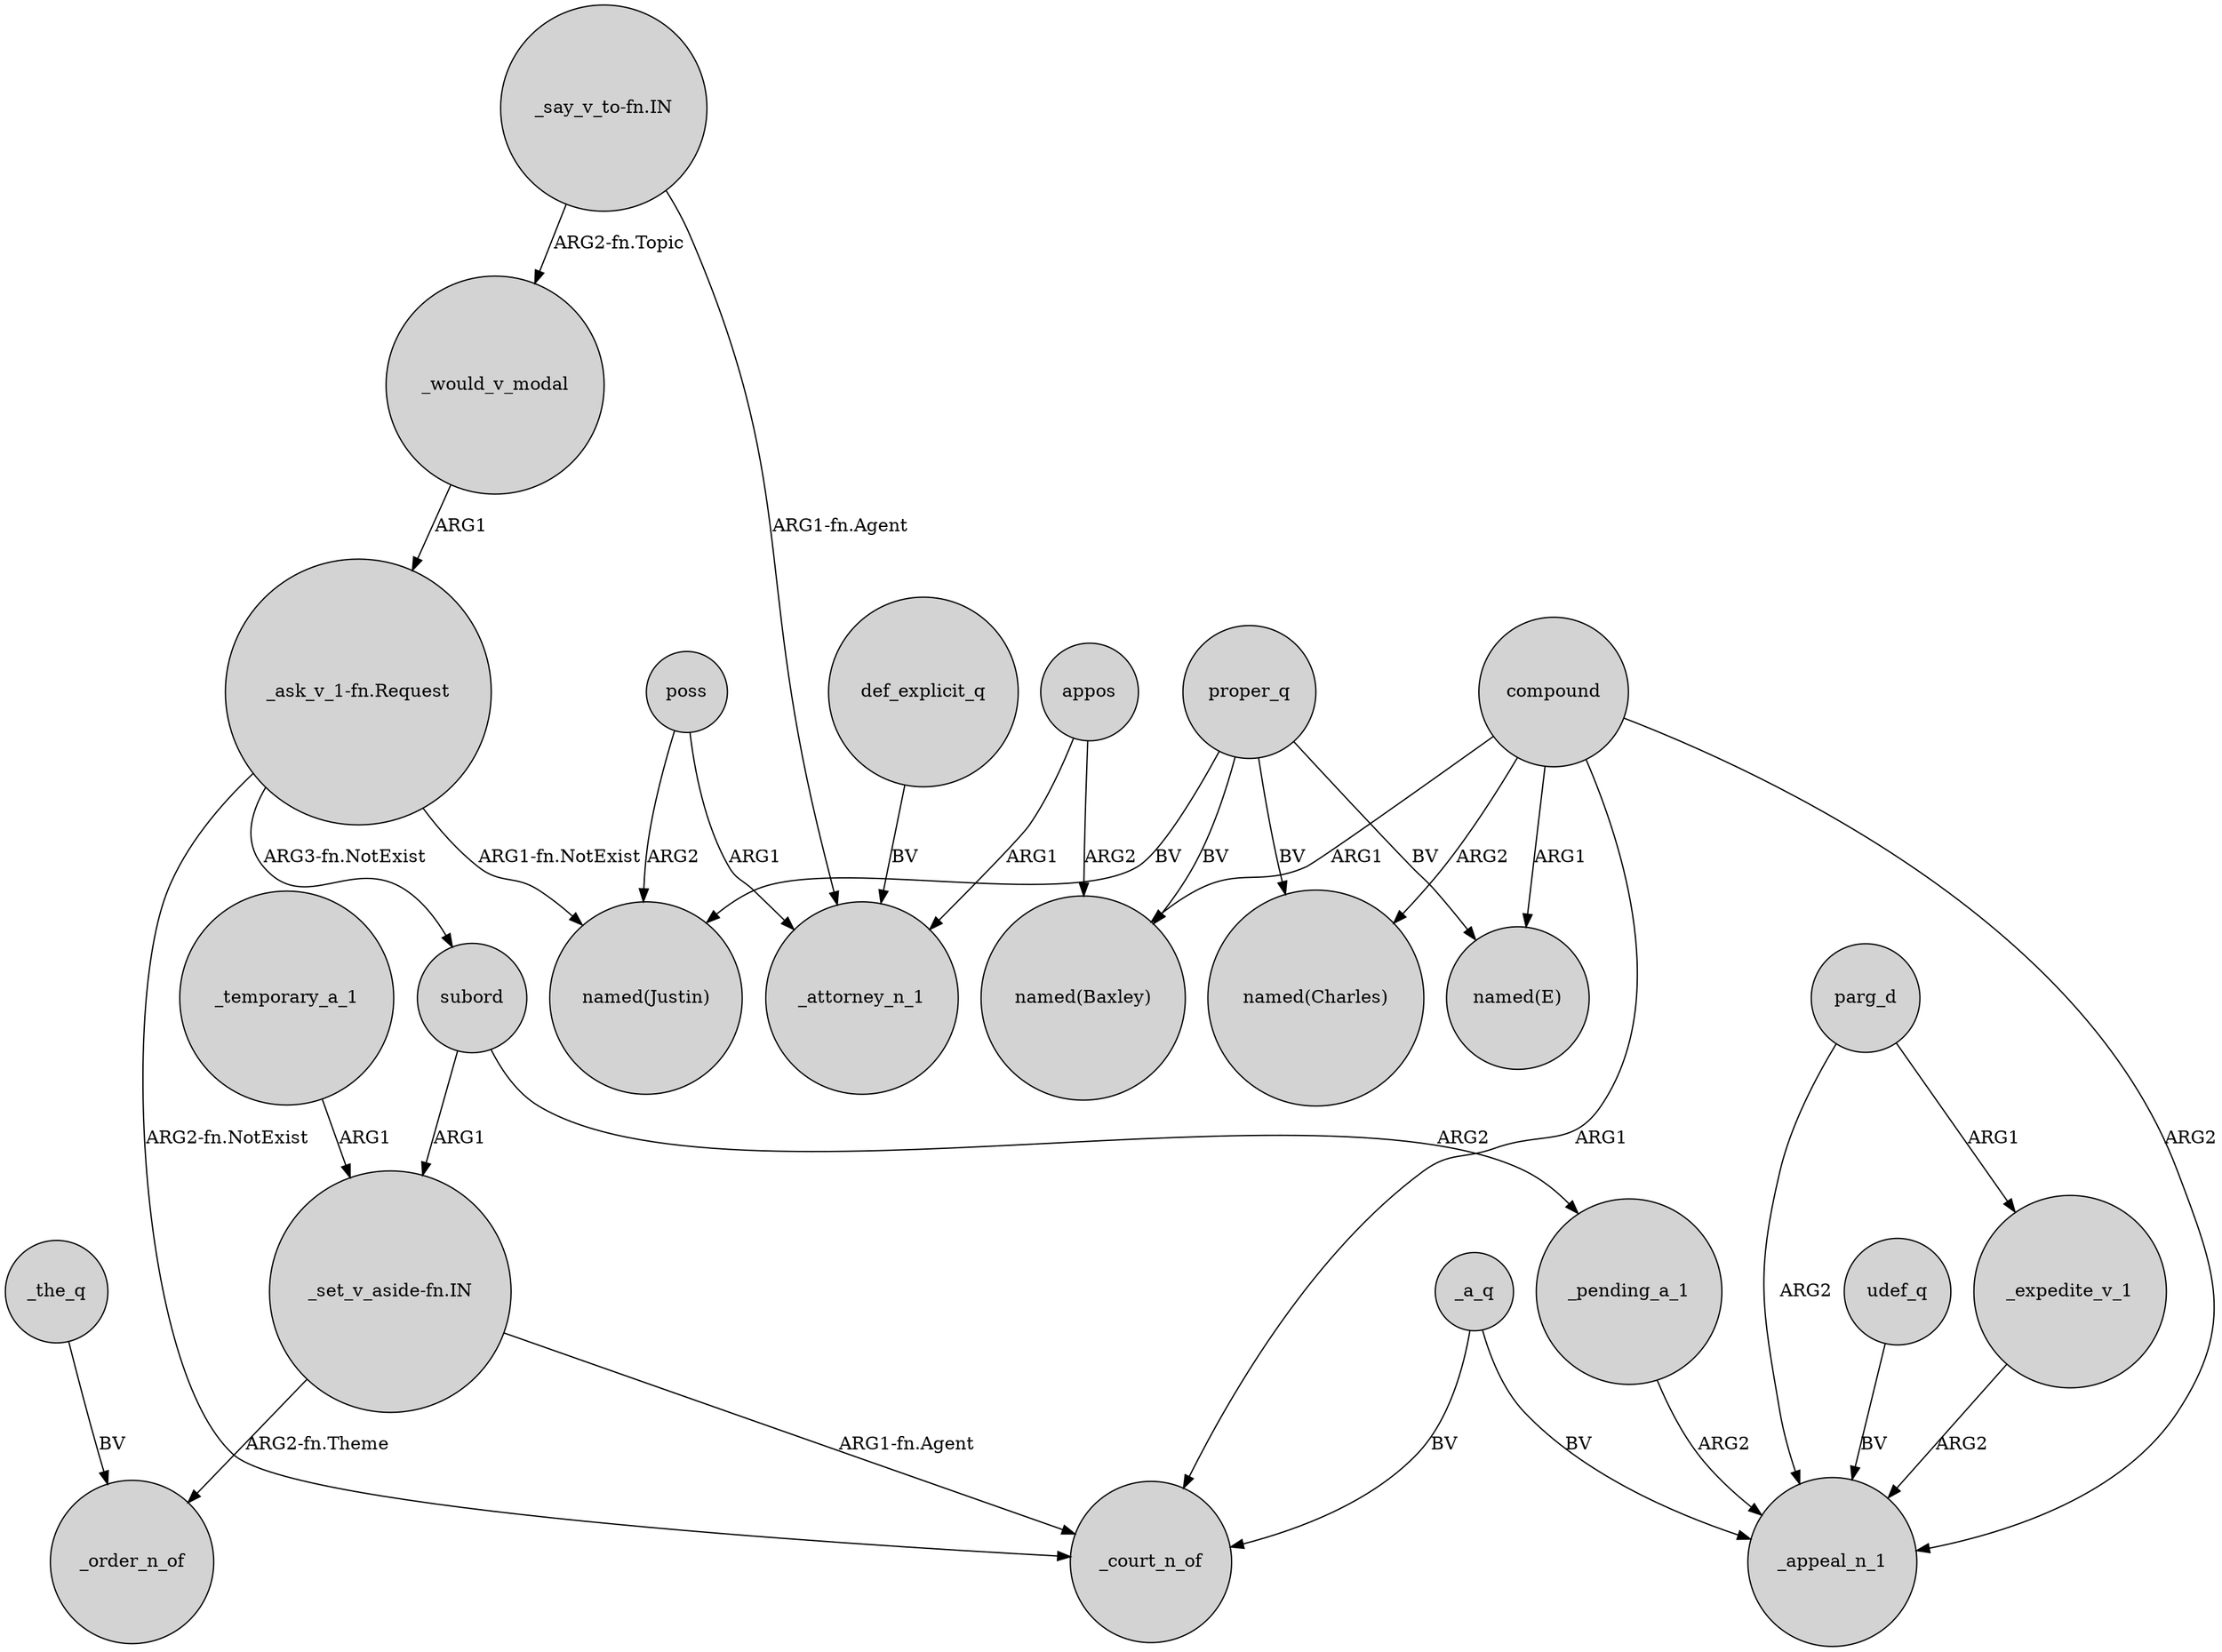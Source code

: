digraph {
	node [shape=circle style=filled]
	"_say_v_to-fn.IN" -> _would_v_modal [label="ARG2-fn.Topic"]
	poss -> _attorney_n_1 [label=ARG1]
	"_set_v_aside-fn.IN" -> _order_n_of [label="ARG2-fn.Theme"]
	compound -> _appeal_n_1 [label=ARG2]
	_expedite_v_1 -> _appeal_n_1 [label=ARG2]
	def_explicit_q -> _attorney_n_1 [label=BV]
	"_ask_v_1-fn.Request" -> "named(Justin)" [label="ARG1-fn.NotExist"]
	_temporary_a_1 -> "_set_v_aside-fn.IN" [label=ARG1]
	appos -> "named(Baxley)" [label=ARG2]
	parg_d -> _expedite_v_1 [label=ARG1]
	subord -> _pending_a_1 [label=ARG2]
	"_ask_v_1-fn.Request" -> subord [label="ARG3-fn.NotExist"]
	proper_q -> "named(Justin)" [label=BV]
	parg_d -> _appeal_n_1 [label=ARG2]
	compound -> "named(Baxley)" [label=ARG1]
	_the_q -> _order_n_of [label=BV]
	_pending_a_1 -> _appeal_n_1 [label=ARG2]
	proper_q -> "named(E)" [label=BV]
	subord -> "_set_v_aside-fn.IN" [label=ARG1]
	proper_q -> "named(Baxley)" [label=BV]
	"_set_v_aside-fn.IN" -> _court_n_of [label="ARG1-fn.Agent"]
	poss -> "named(Justin)" [label=ARG2]
	compound -> _court_n_of [label=ARG1]
	"_ask_v_1-fn.Request" -> _court_n_of [label="ARG2-fn.NotExist"]
	udef_q -> _appeal_n_1 [label=BV]
	_a_q -> _court_n_of [label=BV]
	proper_q -> "named(Charles)" [label=BV]
	compound -> "named(Charles)" [label=ARG2]
	compound -> "named(E)" [label=ARG1]
	appos -> _attorney_n_1 [label=ARG1]
	_a_q -> _appeal_n_1 [label=BV]
	_would_v_modal -> "_ask_v_1-fn.Request" [label=ARG1]
	"_say_v_to-fn.IN" -> _attorney_n_1 [label="ARG1-fn.Agent"]
}

